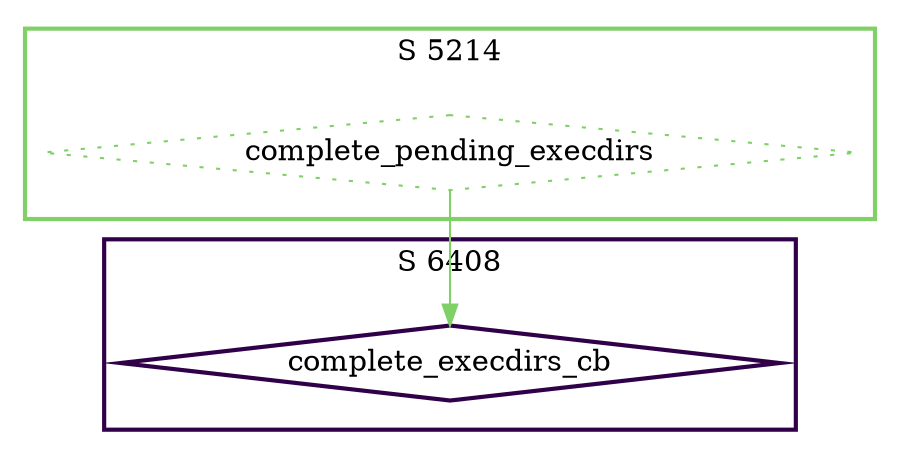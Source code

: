 digraph G {
  ratio=0.500000;
  "UV complete_execdirs_cb (6408)" [shape=diamond,
                                    label="complete_execdirs_cb",
                                    color="#300048", style=bold];
  "UV complete_pending_execdirs (5214)" [shape=diamond,
                                         label="complete_pending_execdirs",
                                         color="#80D068", style=dotted];
  
  subgraph cluster_6408 { label="S 6408";
    color="#300048";
    style=bold;
    "UV complete_execdirs_cb (6408)"; };
  subgraph cluster_5214 { label="S 5214";
    color="#80D068";
    style=bold;
    "UV complete_pending_execdirs (5214)"; };
  
  "UV complete_pending_execdirs (5214)" -> "UV complete_execdirs_cb (6408)" [
  color="#80D068"];
  
  }